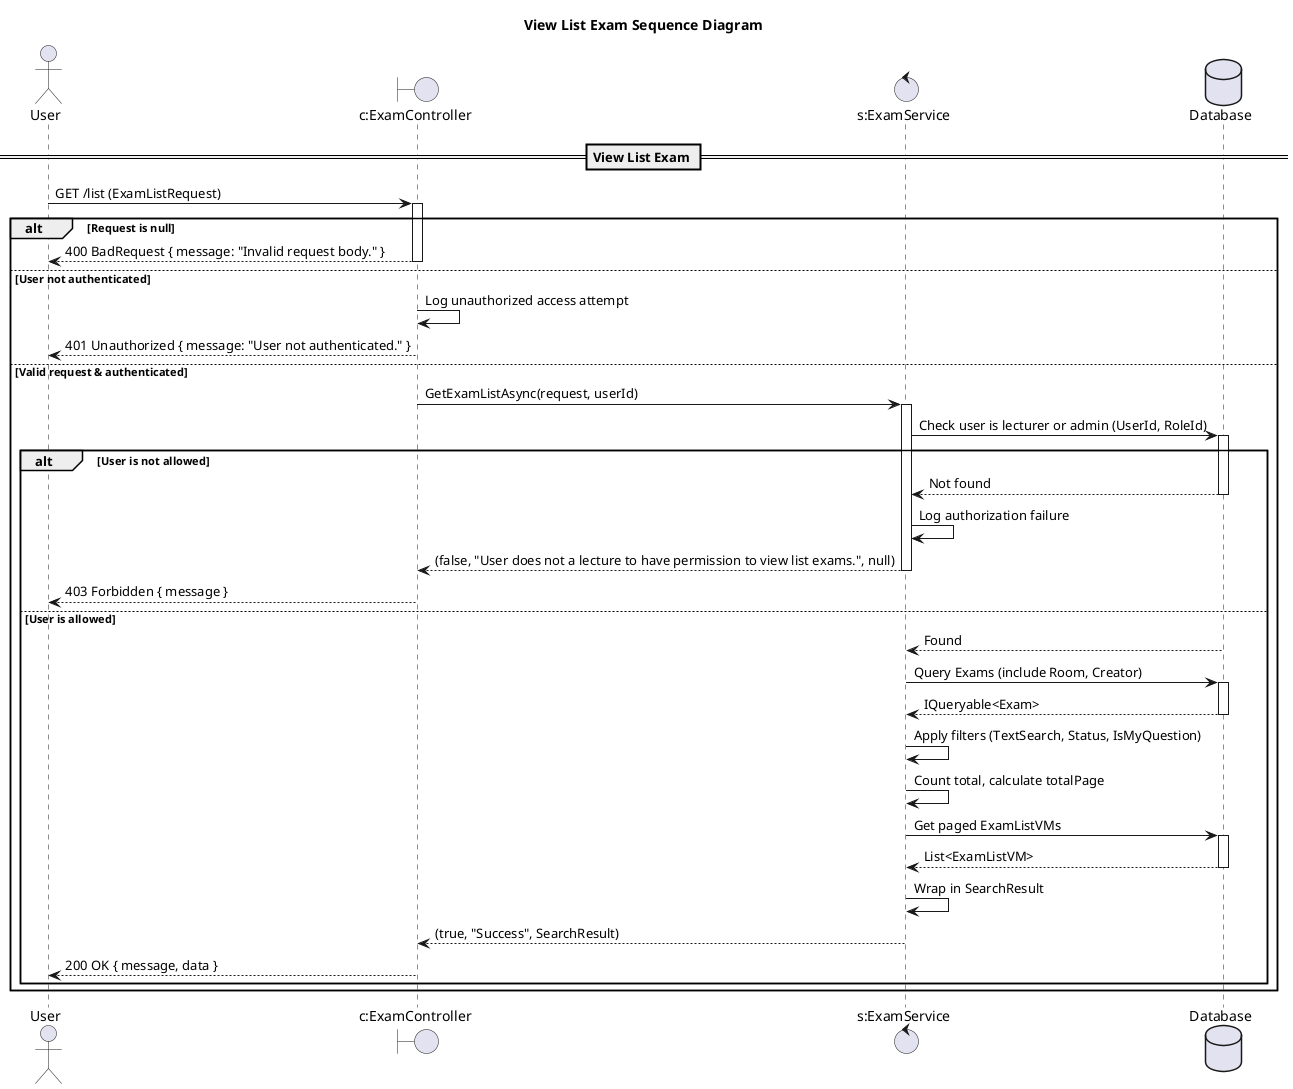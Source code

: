 @startuml

title View List Exam Sequence Diagram

actor "User" as Client
boundary "c:ExamController" as Controller
control "s:ExamService" as Service
database "Database" as DB

== View List Exam ==

Client -> Controller: GET /list (ExamListRequest)
activate Controller

alt Request is null
    Controller --> Client: 400 BadRequest { message: "Invalid request body." }
    deactivate Controller
else User not authenticated
    Controller -> Controller: Log unauthorized access attempt
    Controller --> Client: 401 Unauthorized { message: "User not authenticated." }
    deactivate Controller
else Valid request & authenticated
    Controller -> Service: GetExamListAsync(request, userId)
    activate Service

    Service -> DB: Check user is lecturer or admin (UserId, RoleId)
    activate DB
    alt User is not allowed
        DB --> Service: Not found
        deactivate DB
        Service -> Service: Log authorization failure
        Service --> Controller: (false, "User does not a lecture to have permission to view list exams.", null)
        deactivate Service
        Controller --> Client: 403 Forbidden { message }
        deactivate Controller
    else User is allowed
        DB --> Service: Found
        deactivate DB

        Service -> DB: Query Exams (include Room, Creator)
        activate DB
        DB --> Service: IQueryable<Exam>
        deactivate DB

        Service -> Service: Apply filters (TextSearch, Status, IsMyQuestion)
        Service -> Service: Count total, calculate totalPage
        Service -> DB: Get paged ExamListVMs
        activate DB
        DB --> Service: List<ExamListVM>
        deactivate DB

        Service -> Service: Wrap in SearchResult
        Service --> Controller: (true, "Success", SearchResult)
        deactivate Service
        Controller --> Client: 200 OK { message, data }
        deactivate Controller
    end alt
end alt

@enduml 